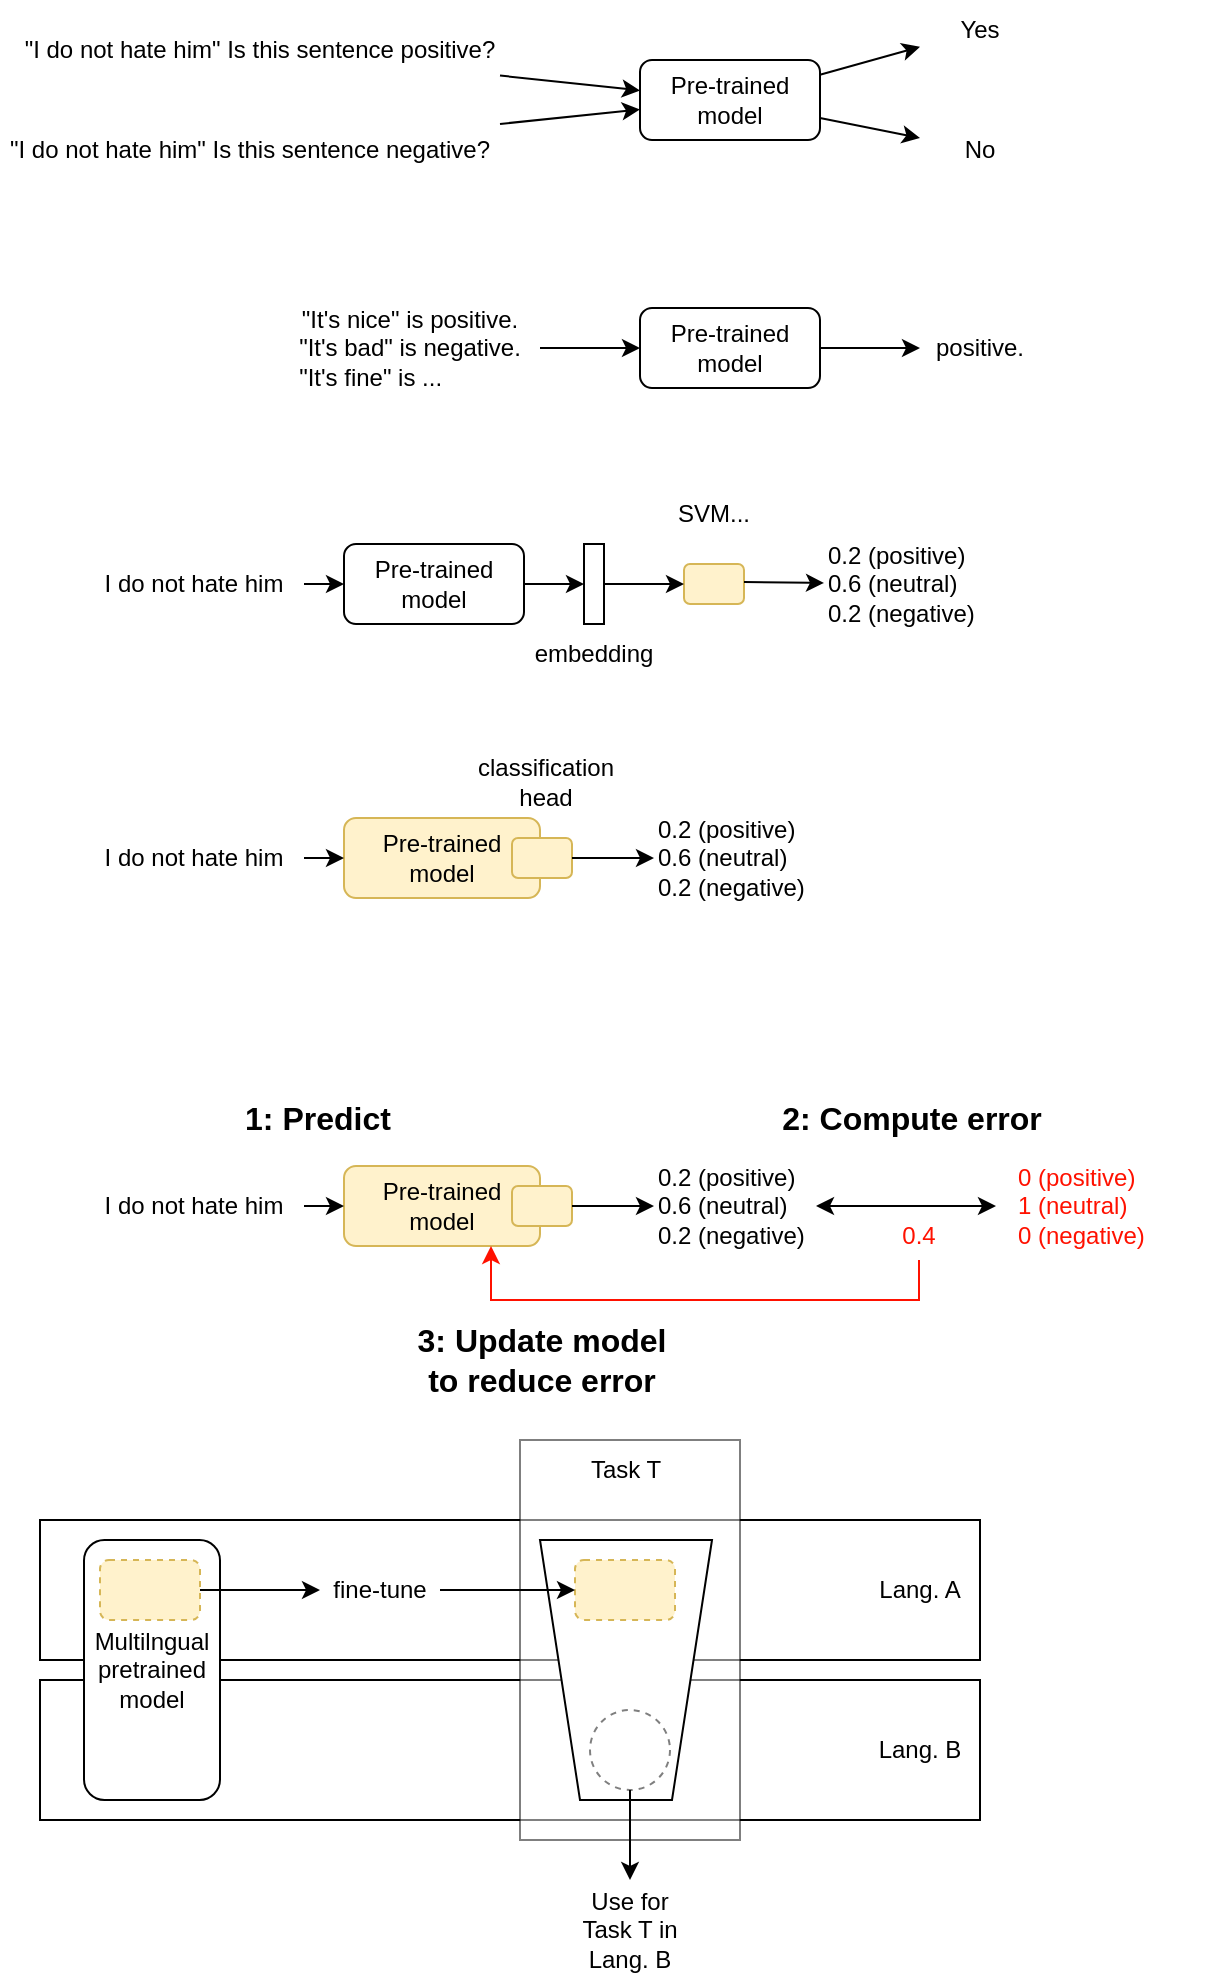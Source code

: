 <mxfile version="17.4.6" type="github">
  <diagram id="TIo3-JE8RYAdE-eYKafk" name="Page-1">
    <mxGraphModel dx="746" dy="480" grid="1" gridSize="10" guides="1" tooltips="1" connect="1" arrows="1" fold="1" page="1" pageScale="1" pageWidth="850" pageHeight="1100" math="0" shadow="0">
      <root>
        <mxCell id="0" />
        <mxCell id="1" parent="0" />
        <mxCell id="6OfOJ0zayBAvBgIOVWfl-1" value="Pre-trained&lt;br&gt;model" style="rounded=1;whiteSpace=wrap;html=1;" parent="1" vertex="1">
          <mxGeometry x="340" y="60" width="90" height="40" as="geometry" />
        </mxCell>
        <mxCell id="6OfOJ0zayBAvBgIOVWfl-2" value="&quot;I do not hate him&quot; Is this sentence positive?" style="text;html=1;strokeColor=none;fillColor=none;align=center;verticalAlign=middle;whiteSpace=wrap;rounded=0;" parent="1" vertex="1">
          <mxGeometry x="30" y="40" width="240" height="30" as="geometry" />
        </mxCell>
        <mxCell id="6OfOJ0zayBAvBgIOVWfl-3" value="&quot;I do not hate him&quot; Is this sentence negative?" style="text;html=1;strokeColor=none;fillColor=none;align=center;verticalAlign=middle;whiteSpace=wrap;rounded=0;" parent="1" vertex="1">
          <mxGeometry x="20" y="90" width="250" height="30" as="geometry" />
        </mxCell>
        <mxCell id="6OfOJ0zayBAvBgIOVWfl-4" value="" style="endArrow=classic;html=1;rounded=0;" parent="1" source="6OfOJ0zayBAvBgIOVWfl-2" target="6OfOJ0zayBAvBgIOVWfl-1" edge="1">
          <mxGeometry width="50" height="50" relative="1" as="geometry">
            <mxPoint x="280" y="240" as="sourcePoint" />
            <mxPoint x="330" y="190" as="targetPoint" />
          </mxGeometry>
        </mxCell>
        <mxCell id="6OfOJ0zayBAvBgIOVWfl-5" value="" style="endArrow=classic;html=1;rounded=0;" parent="1" source="6OfOJ0zayBAvBgIOVWfl-3" target="6OfOJ0zayBAvBgIOVWfl-1" edge="1">
          <mxGeometry width="50" height="50" relative="1" as="geometry">
            <mxPoint x="280" y="240" as="sourcePoint" />
            <mxPoint x="330" y="190" as="targetPoint" />
          </mxGeometry>
        </mxCell>
        <mxCell id="6OfOJ0zayBAvBgIOVWfl-6" value="Yes" style="text;html=1;strokeColor=none;fillColor=none;align=center;verticalAlign=middle;whiteSpace=wrap;rounded=0;" parent="1" vertex="1">
          <mxGeometry x="480" y="30" width="60" height="30" as="geometry" />
        </mxCell>
        <mxCell id="6OfOJ0zayBAvBgIOVWfl-7" value="No" style="text;html=1;strokeColor=none;fillColor=none;align=center;verticalAlign=middle;whiteSpace=wrap;rounded=0;" parent="1" vertex="1">
          <mxGeometry x="480" y="90" width="60" height="30" as="geometry" />
        </mxCell>
        <mxCell id="6OfOJ0zayBAvBgIOVWfl-8" value="" style="endArrow=classic;html=1;rounded=0;" parent="1" source="6OfOJ0zayBAvBgIOVWfl-1" target="6OfOJ0zayBAvBgIOVWfl-6" edge="1">
          <mxGeometry width="50" height="50" relative="1" as="geometry">
            <mxPoint x="280" y="240" as="sourcePoint" />
            <mxPoint x="330" y="190" as="targetPoint" />
          </mxGeometry>
        </mxCell>
        <mxCell id="6OfOJ0zayBAvBgIOVWfl-9" value="" style="endArrow=classic;html=1;rounded=0;" parent="1" source="6OfOJ0zayBAvBgIOVWfl-1" target="6OfOJ0zayBAvBgIOVWfl-7" edge="1">
          <mxGeometry width="50" height="50" relative="1" as="geometry">
            <mxPoint x="280" y="240" as="sourcePoint" />
            <mxPoint x="330" y="190" as="targetPoint" />
          </mxGeometry>
        </mxCell>
        <mxCell id="6OfOJ0zayBAvBgIOVWfl-10" value="Pre-trained&lt;br&gt;model" style="rounded=1;whiteSpace=wrap;html=1;" parent="1" vertex="1">
          <mxGeometry x="340" y="184" width="90" height="40" as="geometry" />
        </mxCell>
        <mxCell id="6OfOJ0zayBAvBgIOVWfl-11" value="&quot;It&#39;s nice&quot; is positive.&lt;br&gt;&lt;div align=&quot;left&quot;&gt;&quot;It&#39;s bad&quot; is negative.&lt;/div&gt;&lt;div align=&quot;left&quot;&gt;&quot;It&#39;s fine&quot; is ...&lt;br&gt;&lt;/div&gt;" style="text;html=1;strokeColor=none;fillColor=none;align=center;verticalAlign=middle;whiteSpace=wrap;rounded=0;" parent="1" vertex="1">
          <mxGeometry x="160" y="189" width="130" height="30" as="geometry" />
        </mxCell>
        <mxCell id="6OfOJ0zayBAvBgIOVWfl-13" value="" style="endArrow=classic;html=1;rounded=0;" parent="1" source="6OfOJ0zayBAvBgIOVWfl-11" target="6OfOJ0zayBAvBgIOVWfl-10" edge="1">
          <mxGeometry width="50" height="50" relative="1" as="geometry">
            <mxPoint x="280" y="364" as="sourcePoint" />
            <mxPoint x="330" y="314" as="targetPoint" />
          </mxGeometry>
        </mxCell>
        <mxCell id="6OfOJ0zayBAvBgIOVWfl-16" value="positive." style="text;html=1;strokeColor=none;fillColor=none;align=center;verticalAlign=middle;whiteSpace=wrap;rounded=0;" parent="1" vertex="1">
          <mxGeometry x="480" y="189" width="60" height="30" as="geometry" />
        </mxCell>
        <mxCell id="6OfOJ0zayBAvBgIOVWfl-18" value="" style="endArrow=classic;html=1;rounded=0;" parent="1" source="6OfOJ0zayBAvBgIOVWfl-10" target="6OfOJ0zayBAvBgIOVWfl-16" edge="1">
          <mxGeometry width="50" height="50" relative="1" as="geometry">
            <mxPoint x="280" y="364" as="sourcePoint" />
            <mxPoint x="330" y="314" as="targetPoint" />
          </mxGeometry>
        </mxCell>
        <mxCell id="6OfOJ0zayBAvBgIOVWfl-19" value="Pre-trained&lt;br&gt;model" style="rounded=1;whiteSpace=wrap;html=1;" parent="1" vertex="1">
          <mxGeometry x="192" y="302" width="90" height="40" as="geometry" />
        </mxCell>
        <mxCell id="6OfOJ0zayBAvBgIOVWfl-20" value="I do not hate him" style="text;html=1;strokeColor=none;fillColor=none;align=center;verticalAlign=middle;whiteSpace=wrap;rounded=0;" parent="1" vertex="1">
          <mxGeometry x="62" y="307" width="110" height="30" as="geometry" />
        </mxCell>
        <mxCell id="6OfOJ0zayBAvBgIOVWfl-21" value="" style="endArrow=classic;html=1;rounded=0;" parent="1" source="6OfOJ0zayBAvBgIOVWfl-20" target="6OfOJ0zayBAvBgIOVWfl-19" edge="1">
          <mxGeometry width="50" height="50" relative="1" as="geometry">
            <mxPoint x="312" y="482" as="sourcePoint" />
            <mxPoint x="362" y="432" as="targetPoint" />
          </mxGeometry>
        </mxCell>
        <mxCell id="6OfOJ0zayBAvBgIOVWfl-22" value="&lt;div align=&quot;left&quot;&gt;0.2 (positive)&lt;/div&gt;&lt;div align=&quot;left&quot;&gt;0.6 (neutral)&lt;/div&gt;&lt;div align=&quot;left&quot;&gt;0.2 (negative)&lt;br&gt;&lt;/div&gt;" style="text;html=1;strokeColor=none;fillColor=none;align=left;verticalAlign=middle;whiteSpace=wrap;rounded=0;" parent="1" vertex="1">
          <mxGeometry x="432" y="307" width="95" height="30" as="geometry" />
        </mxCell>
        <mxCell id="6OfOJ0zayBAvBgIOVWfl-24" value="" style="rounded=1;whiteSpace=wrap;html=1;fillColor=#fff2cc;strokeColor=#d6b656;" parent="1" vertex="1">
          <mxGeometry x="362" y="312" width="30" height="20" as="geometry" />
        </mxCell>
        <mxCell id="6OfOJ0zayBAvBgIOVWfl-25" value="" style="rounded=0;whiteSpace=wrap;html=1;" parent="1" vertex="1">
          <mxGeometry x="312" y="302" width="10" height="40" as="geometry" />
        </mxCell>
        <mxCell id="6OfOJ0zayBAvBgIOVWfl-26" value="" style="endArrow=classic;html=1;rounded=0;entryX=0;entryY=0.5;entryDx=0;entryDy=0;exitX=1;exitY=0.5;exitDx=0;exitDy=0;" parent="1" source="6OfOJ0zayBAvBgIOVWfl-19" target="6OfOJ0zayBAvBgIOVWfl-25" edge="1">
          <mxGeometry width="50" height="50" relative="1" as="geometry">
            <mxPoint x="292" y="331" as="sourcePoint" />
            <mxPoint x="272" y="271" as="targetPoint" />
          </mxGeometry>
        </mxCell>
        <mxCell id="6OfOJ0zayBAvBgIOVWfl-27" value="" style="endArrow=classic;html=1;rounded=0;" parent="1" target="6OfOJ0zayBAvBgIOVWfl-24" edge="1">
          <mxGeometry width="50" height="50" relative="1" as="geometry">
            <mxPoint x="322" y="322" as="sourcePoint" />
            <mxPoint x="272" y="271" as="targetPoint" />
          </mxGeometry>
        </mxCell>
        <mxCell id="6OfOJ0zayBAvBgIOVWfl-28" value="" style="endArrow=classic;html=1;rounded=0;" parent="1" target="6OfOJ0zayBAvBgIOVWfl-22" edge="1">
          <mxGeometry width="50" height="50" relative="1" as="geometry">
            <mxPoint x="392" y="321" as="sourcePoint" />
            <mxPoint x="272" y="271" as="targetPoint" />
          </mxGeometry>
        </mxCell>
        <mxCell id="6OfOJ0zayBAvBgIOVWfl-29" value="SVM..." style="text;html=1;strokeColor=none;fillColor=none;align=center;verticalAlign=middle;whiteSpace=wrap;rounded=0;" parent="1" vertex="1">
          <mxGeometry x="347" y="272" width="60" height="30" as="geometry" />
        </mxCell>
        <mxCell id="6OfOJ0zayBAvBgIOVWfl-30" value="embedding" style="text;html=1;strokeColor=none;fillColor=none;align=center;verticalAlign=middle;whiteSpace=wrap;rounded=0;" parent="1" vertex="1">
          <mxGeometry x="287" y="342" width="60" height="30" as="geometry" />
        </mxCell>
        <mxCell id="6OfOJ0zayBAvBgIOVWfl-31" value="Pre-trained&lt;br&gt;model" style="rounded=1;whiteSpace=wrap;html=1;align=center;fillColor=#fff2cc;strokeColor=#d6b656;" parent="1" vertex="1">
          <mxGeometry x="192" y="439" width="98" height="40" as="geometry" />
        </mxCell>
        <mxCell id="6OfOJ0zayBAvBgIOVWfl-32" value="I do not hate him" style="text;html=1;strokeColor=none;fillColor=none;align=center;verticalAlign=middle;whiteSpace=wrap;rounded=0;" parent="1" vertex="1">
          <mxGeometry x="62" y="444" width="110" height="30" as="geometry" />
        </mxCell>
        <mxCell id="6OfOJ0zayBAvBgIOVWfl-33" value="" style="endArrow=classic;html=1;rounded=0;" parent="1" source="6OfOJ0zayBAvBgIOVWfl-32" target="6OfOJ0zayBAvBgIOVWfl-31" edge="1">
          <mxGeometry width="50" height="50" relative="1" as="geometry">
            <mxPoint x="312" y="619" as="sourcePoint" />
            <mxPoint x="362" y="569" as="targetPoint" />
          </mxGeometry>
        </mxCell>
        <mxCell id="6OfOJ0zayBAvBgIOVWfl-34" value="&lt;div align=&quot;left&quot;&gt;0.2 (positive)&lt;/div&gt;&lt;div align=&quot;left&quot;&gt;0.6 (neutral)&lt;/div&gt;&lt;div align=&quot;left&quot;&gt;0.2 (negative)&lt;br&gt;&lt;/div&gt;" style="text;html=1;strokeColor=none;fillColor=none;align=left;verticalAlign=middle;whiteSpace=wrap;rounded=0;" parent="1" vertex="1">
          <mxGeometry x="347" y="444" width="95" height="30" as="geometry" />
        </mxCell>
        <mxCell id="6OfOJ0zayBAvBgIOVWfl-35" value="" style="rounded=1;whiteSpace=wrap;html=1;fillColor=#fff2cc;strokeColor=#d6b656;" parent="1" vertex="1">
          <mxGeometry x="276" y="449" width="30" height="20" as="geometry" />
        </mxCell>
        <mxCell id="6OfOJ0zayBAvBgIOVWfl-39" value="" style="endArrow=classic;html=1;rounded=0;" parent="1" source="6OfOJ0zayBAvBgIOVWfl-35" target="6OfOJ0zayBAvBgIOVWfl-34" edge="1">
          <mxGeometry width="50" height="50" relative="1" as="geometry">
            <mxPoint x="392" y="458" as="sourcePoint" />
            <mxPoint x="272" y="408" as="targetPoint" />
          </mxGeometry>
        </mxCell>
        <mxCell id="6OfOJ0zayBAvBgIOVWfl-42" value="classification&lt;br&gt;head" style="text;html=1;strokeColor=none;fillColor=none;align=center;verticalAlign=middle;whiteSpace=wrap;rounded=0;" parent="1" vertex="1">
          <mxGeometry x="263" y="406" width="60" height="30" as="geometry" />
        </mxCell>
        <mxCell id="l6M7fhgWBtkC4Nw_euX4-1" value="Pre-trained&lt;br&gt;model" style="rounded=1;whiteSpace=wrap;html=1;align=center;fillColor=#fff2cc;strokeColor=#d6b656;" parent="1" vertex="1">
          <mxGeometry x="192" y="613" width="98" height="40" as="geometry" />
        </mxCell>
        <mxCell id="l6M7fhgWBtkC4Nw_euX4-2" value="I do not hate him" style="text;html=1;strokeColor=none;fillColor=none;align=center;verticalAlign=middle;whiteSpace=wrap;rounded=0;" parent="1" vertex="1">
          <mxGeometry x="62" y="618" width="110" height="30" as="geometry" />
        </mxCell>
        <mxCell id="l6M7fhgWBtkC4Nw_euX4-3" value="" style="endArrow=classic;html=1;rounded=0;" parent="1" source="l6M7fhgWBtkC4Nw_euX4-2" target="l6M7fhgWBtkC4Nw_euX4-1" edge="1">
          <mxGeometry width="50" height="50" relative="1" as="geometry">
            <mxPoint x="312" y="793" as="sourcePoint" />
            <mxPoint x="362" y="743" as="targetPoint" />
          </mxGeometry>
        </mxCell>
        <mxCell id="l6M7fhgWBtkC4Nw_euX4-4" value="&lt;div align=&quot;left&quot;&gt;0.2 (positive)&lt;/div&gt;&lt;div align=&quot;left&quot;&gt;0.6 (neutral)&lt;/div&gt;&lt;div align=&quot;left&quot;&gt;0.2 (negative)&lt;br&gt;&lt;/div&gt;" style="text;html=1;strokeColor=none;fillColor=none;align=left;verticalAlign=middle;whiteSpace=wrap;rounded=0;" parent="1" vertex="1">
          <mxGeometry x="347" y="618" width="95" height="30" as="geometry" />
        </mxCell>
        <mxCell id="l6M7fhgWBtkC4Nw_euX4-5" value="" style="rounded=1;whiteSpace=wrap;html=1;fillColor=#fff2cc;strokeColor=#d6b656;" parent="1" vertex="1">
          <mxGeometry x="276" y="623" width="30" height="20" as="geometry" />
        </mxCell>
        <mxCell id="l6M7fhgWBtkC4Nw_euX4-6" value="" style="endArrow=classic;html=1;rounded=0;" parent="1" source="l6M7fhgWBtkC4Nw_euX4-5" target="l6M7fhgWBtkC4Nw_euX4-4" edge="1">
          <mxGeometry width="50" height="50" relative="1" as="geometry">
            <mxPoint x="392" y="632" as="sourcePoint" />
            <mxPoint x="272" y="582" as="targetPoint" />
          </mxGeometry>
        </mxCell>
        <mxCell id="l6M7fhgWBtkC4Nw_euX4-8" value="&lt;font style=&quot;font-size: 16px&quot;&gt;&lt;b&gt;1: Predict&lt;/b&gt;&lt;/font&gt;" style="text;html=1;strokeColor=none;fillColor=none;align=center;verticalAlign=middle;whiteSpace=wrap;rounded=0;" parent="1" vertex="1">
          <mxGeometry x="129" y="574" width="100" height="30" as="geometry" />
        </mxCell>
        <mxCell id="l6M7fhgWBtkC4Nw_euX4-10" value="&lt;font style=&quot;font-size: 16px&quot;&gt;&lt;b&gt;2: Compute error&lt;br&gt;&lt;/b&gt;&lt;/font&gt;" style="text;html=1;strokeColor=none;fillColor=none;align=center;verticalAlign=middle;whiteSpace=wrap;rounded=0;" parent="1" vertex="1">
          <mxGeometry x="392" y="574" width="168" height="30" as="geometry" />
        </mxCell>
        <mxCell id="l6M7fhgWBtkC4Nw_euX4-11" value="" style="endArrow=classic;startArrow=classic;html=1;rounded=0;fontSize=16;" parent="1" edge="1">
          <mxGeometry width="50" height="50" relative="1" as="geometry">
            <mxPoint x="428" y="633" as="sourcePoint" />
            <mxPoint x="518" y="633" as="targetPoint" />
          </mxGeometry>
        </mxCell>
        <mxCell id="l6M7fhgWBtkC4Nw_euX4-13" value="&lt;div align=&quot;left&quot;&gt;&lt;font color=&quot;#FF1100&quot;&gt;0 (positive)&lt;/font&gt;&lt;/div&gt;&lt;div align=&quot;left&quot;&gt;&lt;font color=&quot;#FF1100&quot;&gt;1 (neutral)&lt;/font&gt;&lt;/div&gt;&lt;div align=&quot;left&quot;&gt;&lt;font color=&quot;#FF1100&quot;&gt;0 (negative)&lt;br&gt;&lt;/font&gt;&lt;/div&gt;" style="text;html=1;strokeColor=none;fillColor=none;align=left;verticalAlign=middle;whiteSpace=wrap;rounded=0;" parent="1" vertex="1">
          <mxGeometry x="527" y="618" width="95" height="30" as="geometry" />
        </mxCell>
        <mxCell id="l6M7fhgWBtkC4Nw_euX4-15" style="edgeStyle=orthogonalEdgeStyle;rounded=0;orthogonalLoop=1;jettySize=auto;html=1;exitX=0.5;exitY=1;exitDx=0;exitDy=0;entryX=0.75;entryY=1;entryDx=0;entryDy=0;fontSize=16;fontColor=#FF1100;strokeColor=#FF1100;" parent="1" source="l6M7fhgWBtkC4Nw_euX4-14" target="l6M7fhgWBtkC4Nw_euX4-1" edge="1">
          <mxGeometry relative="1" as="geometry" />
        </mxCell>
        <mxCell id="l6M7fhgWBtkC4Nw_euX4-14" value="&lt;font color=&quot;#FF1100&quot;&gt;0.4&lt;/font&gt;" style="text;html=1;strokeColor=none;fillColor=none;align=center;verticalAlign=middle;whiteSpace=wrap;rounded=0;" parent="1" vertex="1">
          <mxGeometry x="460" y="635" width="39" height="25" as="geometry" />
        </mxCell>
        <mxCell id="l6M7fhgWBtkC4Nw_euX4-16" value="&lt;font style=&quot;font-size: 16px&quot;&gt;&lt;b&gt;3: Update model&lt;br&gt;to reduce error&lt;br&gt;&lt;/b&gt;&lt;/font&gt;" style="text;html=1;strokeColor=none;fillColor=none;align=center;verticalAlign=middle;whiteSpace=wrap;rounded=0;" parent="1" vertex="1">
          <mxGeometry x="207" y="690" width="168" height="40" as="geometry" />
        </mxCell>
        <mxCell id="kawvjr79cdNxU6Epm7fE-2" value="" style="rounded=0;whiteSpace=wrap;html=1;" vertex="1" parent="1">
          <mxGeometry x="40" y="790" width="470" height="70" as="geometry" />
        </mxCell>
        <mxCell id="kawvjr79cdNxU6Epm7fE-3" value="" style="rounded=0;whiteSpace=wrap;html=1;" vertex="1" parent="1">
          <mxGeometry x="40" y="870" width="470" height="70" as="geometry" />
        </mxCell>
        <mxCell id="kawvjr79cdNxU6Epm7fE-1" value="&lt;div&gt;Multilngual&lt;/div&gt;&lt;div&gt;pretrained&lt;/div&gt;&lt;div&gt;model&lt;br&gt;&lt;/div&gt;" style="rounded=1;whiteSpace=wrap;html=1;" vertex="1" parent="1">
          <mxGeometry x="62" y="800" width="68" height="130" as="geometry" />
        </mxCell>
        <mxCell id="kawvjr79cdNxU6Epm7fE-4" value="" style="rounded=0;whiteSpace=wrap;html=1;opacity=50;" vertex="1" parent="1">
          <mxGeometry x="280" y="750" width="110" height="200" as="geometry" />
        </mxCell>
        <mxCell id="kawvjr79cdNxU6Epm7fE-5" value="Task T" style="text;html=1;strokeColor=none;fillColor=none;align=center;verticalAlign=middle;whiteSpace=wrap;rounded=0;" vertex="1" parent="1">
          <mxGeometry x="303" y="750" width="60" height="30" as="geometry" />
        </mxCell>
        <mxCell id="kawvjr79cdNxU6Epm7fE-7" value="Lang. A" style="text;html=1;strokeColor=none;fillColor=none;align=center;verticalAlign=middle;whiteSpace=wrap;rounded=0;" vertex="1" parent="1">
          <mxGeometry x="450" y="810" width="60" height="30" as="geometry" />
        </mxCell>
        <mxCell id="kawvjr79cdNxU6Epm7fE-8" value="Lang. B" style="text;html=1;strokeColor=none;fillColor=none;align=center;verticalAlign=middle;whiteSpace=wrap;rounded=0;" vertex="1" parent="1">
          <mxGeometry x="450" y="890" width="60" height="30" as="geometry" />
        </mxCell>
        <mxCell id="kawvjr79cdNxU6Epm7fE-12" value="fine-tune" style="text;html=1;strokeColor=none;fillColor=none;align=center;verticalAlign=middle;whiteSpace=wrap;rounded=0;" vertex="1" parent="1">
          <mxGeometry x="180" y="810" width="60" height="30" as="geometry" />
        </mxCell>
        <mxCell id="kawvjr79cdNxU6Epm7fE-13" value="" style="shape=trapezoid;perimeter=trapezoidPerimeter;whiteSpace=wrap;html=1;fixedSize=1;rotation=-180;" vertex="1" parent="1">
          <mxGeometry x="290" y="800" width="86" height="130" as="geometry" />
        </mxCell>
        <mxCell id="kawvjr79cdNxU6Epm7fE-15" value="" style="edgeStyle=orthogonalEdgeStyle;rounded=0;orthogonalLoop=1;jettySize=auto;html=1;" edge="1" parent="1" source="kawvjr79cdNxU6Epm7fE-14" target="kawvjr79cdNxU6Epm7fE-12">
          <mxGeometry relative="1" as="geometry" />
        </mxCell>
        <mxCell id="kawvjr79cdNxU6Epm7fE-14" value="" style="rounded=1;whiteSpace=wrap;html=1;dashed=1;fillColor=#fff2cc;strokeColor=#d6b656;" vertex="1" parent="1">
          <mxGeometry x="70" y="810" width="50" height="30" as="geometry" />
        </mxCell>
        <mxCell id="kawvjr79cdNxU6Epm7fE-16" value="" style="rounded=1;whiteSpace=wrap;html=1;dashed=1;fillColor=#fff2cc;strokeColor=#d6b656;" vertex="1" parent="1">
          <mxGeometry x="307.5" y="810" width="50" height="30" as="geometry" />
        </mxCell>
        <mxCell id="kawvjr79cdNxU6Epm7fE-17" value="" style="edgeStyle=orthogonalEdgeStyle;rounded=0;orthogonalLoop=1;jettySize=auto;html=1;" edge="1" parent="1" source="kawvjr79cdNxU6Epm7fE-12" target="kawvjr79cdNxU6Epm7fE-16">
          <mxGeometry relative="1" as="geometry" />
        </mxCell>
        <mxCell id="kawvjr79cdNxU6Epm7fE-18" value="" style="ellipse;whiteSpace=wrap;html=1;aspect=fixed;dashed=1;opacity=50;" vertex="1" parent="1">
          <mxGeometry x="315" y="885" width="40" height="40" as="geometry" />
        </mxCell>
        <mxCell id="kawvjr79cdNxU6Epm7fE-19" value="" style="endArrow=classic;html=1;rounded=0;exitX=0.5;exitY=1;exitDx=0;exitDy=0;" edge="1" parent="1" source="kawvjr79cdNxU6Epm7fE-18" target="kawvjr79cdNxU6Epm7fE-20">
          <mxGeometry width="50" height="50" relative="1" as="geometry">
            <mxPoint x="360" y="900" as="sourcePoint" />
            <mxPoint x="340" y="960" as="targetPoint" />
          </mxGeometry>
        </mxCell>
        <mxCell id="kawvjr79cdNxU6Epm7fE-20" value="Use for Task T in Lang. B" style="text;html=1;strokeColor=none;fillColor=none;align=center;verticalAlign=middle;whiteSpace=wrap;rounded=0;dashed=1;opacity=50;" vertex="1" parent="1">
          <mxGeometry x="305" y="970" width="60" height="50" as="geometry" />
        </mxCell>
      </root>
    </mxGraphModel>
  </diagram>
</mxfile>
